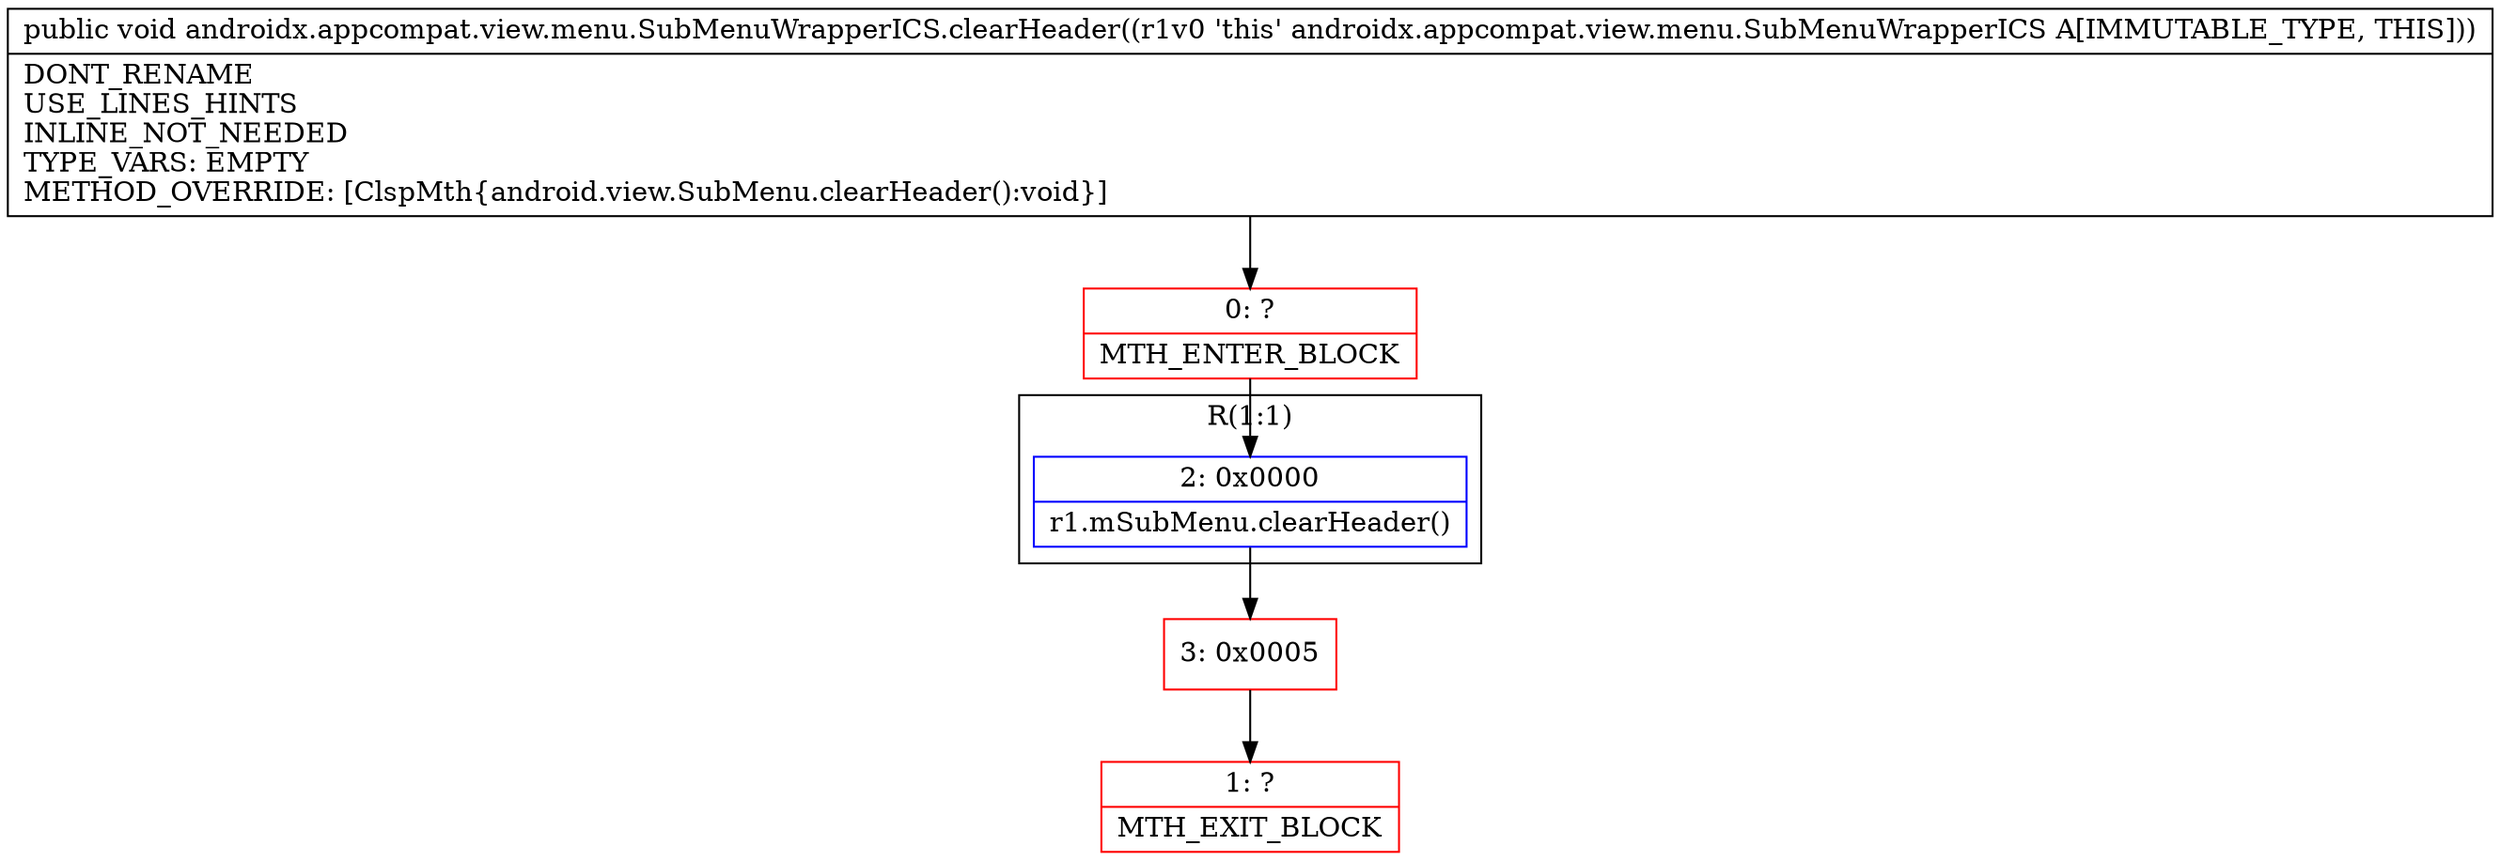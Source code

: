 digraph "CFG forandroidx.appcompat.view.menu.SubMenuWrapperICS.clearHeader()V" {
subgraph cluster_Region_1161148903 {
label = "R(1:1)";
node [shape=record,color=blue];
Node_2 [shape=record,label="{2\:\ 0x0000|r1.mSubMenu.clearHeader()\l}"];
}
Node_0 [shape=record,color=red,label="{0\:\ ?|MTH_ENTER_BLOCK\l}"];
Node_3 [shape=record,color=red,label="{3\:\ 0x0005}"];
Node_1 [shape=record,color=red,label="{1\:\ ?|MTH_EXIT_BLOCK\l}"];
MethodNode[shape=record,label="{public void androidx.appcompat.view.menu.SubMenuWrapperICS.clearHeader((r1v0 'this' androidx.appcompat.view.menu.SubMenuWrapperICS A[IMMUTABLE_TYPE, THIS]))  | DONT_RENAME\lUSE_LINES_HINTS\lINLINE_NOT_NEEDED\lTYPE_VARS: EMPTY\lMETHOD_OVERRIDE: [ClspMth\{android.view.SubMenu.clearHeader():void\}]\l}"];
MethodNode -> Node_0;Node_2 -> Node_3;
Node_0 -> Node_2;
Node_3 -> Node_1;
}

